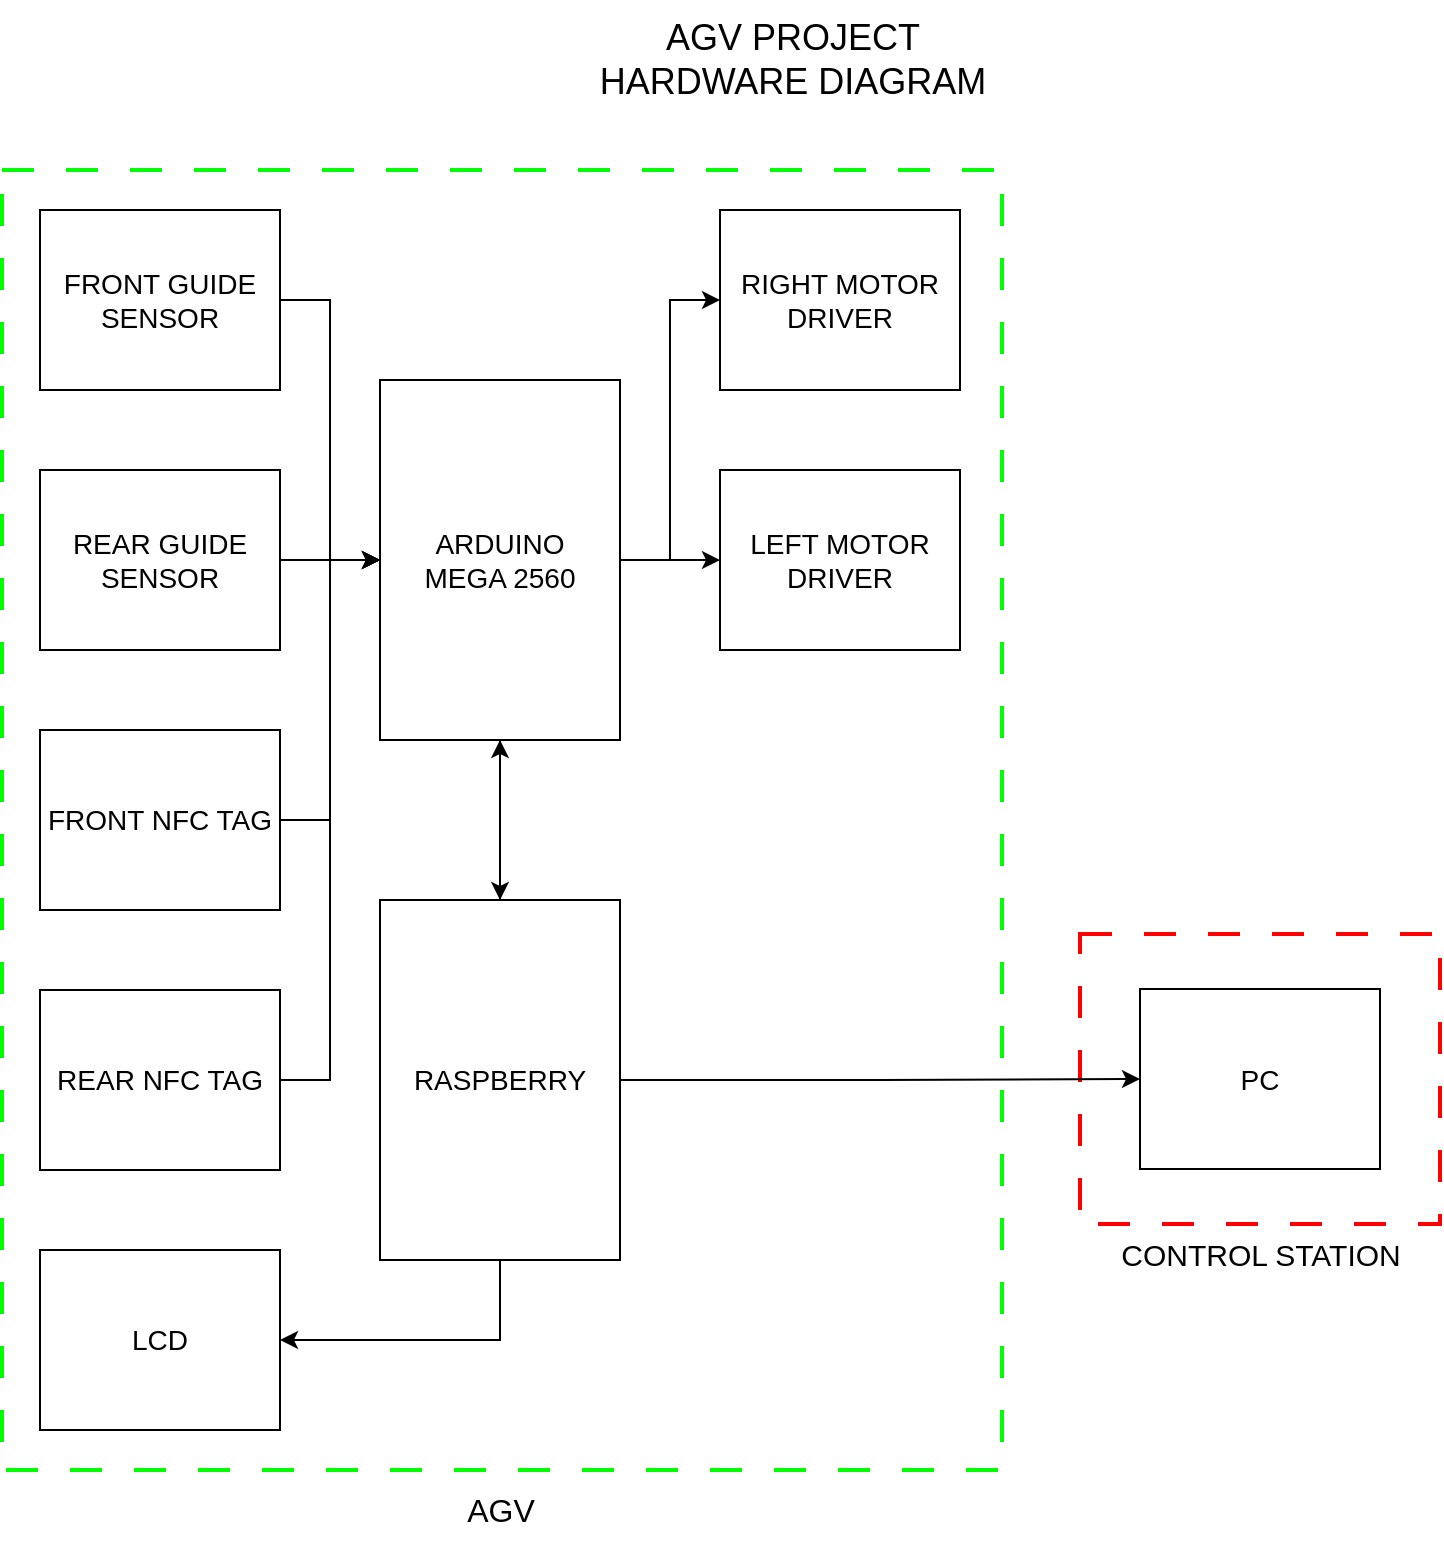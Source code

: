 <mxfile version="24.5.3" type="device" pages="2">
  <diagram name="LF Version" id="BoCJSDfqyEhz5-4L1Wte">
    <mxGraphModel dx="1500" dy="887" grid="1" gridSize="10" guides="1" tooltips="1" connect="1" arrows="1" fold="1" page="1" pageScale="1" pageWidth="1169" pageHeight="827" math="0" shadow="0">
      <root>
        <mxCell id="0" />
        <mxCell id="1" parent="0" />
        <mxCell id="S__H3cX94i0aIz5cis40-32" value="" style="whiteSpace=wrap;html=1;fillColor=none;dashed=1;dashPattern=8 8;strokeWidth=2;strokeColor=#FF0000;" parent="1" vertex="1">
          <mxGeometry x="729" y="502" width="180" height="145" as="geometry" />
        </mxCell>
        <mxCell id="S__H3cX94i0aIz5cis40-31" value="" style="whiteSpace=wrap;html=1;fillColor=none;dashed=1;dashPattern=8 8;strokeWidth=2;strokeColor=#00FF00;" parent="1" vertex="1">
          <mxGeometry x="190" y="120" width="500" height="650" as="geometry" />
        </mxCell>
        <mxCell id="S__H3cX94i0aIz5cis40-14" style="edgeStyle=orthogonalEdgeStyle;rounded=0;orthogonalLoop=1;jettySize=auto;html=1;exitX=1;exitY=0.5;exitDx=0;exitDy=0;entryX=0;entryY=0.5;entryDx=0;entryDy=0;" parent="1" source="S__H3cX94i0aIz5cis40-1" target="S__H3cX94i0aIz5cis40-11" edge="1">
          <mxGeometry relative="1" as="geometry" />
        </mxCell>
        <mxCell id="S__H3cX94i0aIz5cis40-15" style="edgeStyle=orthogonalEdgeStyle;rounded=0;orthogonalLoop=1;jettySize=auto;html=1;exitX=1;exitY=0.5;exitDx=0;exitDy=0;entryX=0;entryY=0.5;entryDx=0;entryDy=0;" parent="1" source="S__H3cX94i0aIz5cis40-1" target="S__H3cX94i0aIz5cis40-12" edge="1">
          <mxGeometry relative="1" as="geometry" />
        </mxCell>
        <mxCell id="S__H3cX94i0aIz5cis40-22" style="edgeStyle=orthogonalEdgeStyle;rounded=0;orthogonalLoop=1;jettySize=auto;html=1;exitX=0.5;exitY=1;exitDx=0;exitDy=0;entryX=0.5;entryY=0;entryDx=0;entryDy=0;" parent="1" source="S__H3cX94i0aIz5cis40-1" target="S__H3cX94i0aIz5cis40-2" edge="1">
          <mxGeometry relative="1" as="geometry" />
        </mxCell>
        <mxCell id="S__H3cX94i0aIz5cis40-1" value="ARDUINO&lt;br style=&quot;font-size: 14px;&quot;&gt;MEGA 2560" style="rounded=0;whiteSpace=wrap;html=1;fillColor=none;fontSize=14;" parent="1" vertex="1">
          <mxGeometry x="379" y="225" width="120" height="180" as="geometry" />
        </mxCell>
        <mxCell id="S__H3cX94i0aIz5cis40-21" style="edgeStyle=orthogonalEdgeStyle;rounded=0;orthogonalLoop=1;jettySize=auto;html=1;exitX=0.5;exitY=1;exitDx=0;exitDy=0;entryX=1;entryY=0.5;entryDx=0;entryDy=0;" parent="1" source="S__H3cX94i0aIz5cis40-2" target="S__H3cX94i0aIz5cis40-20" edge="1">
          <mxGeometry relative="1" as="geometry" />
        </mxCell>
        <mxCell id="S__H3cX94i0aIz5cis40-23" style="edgeStyle=orthogonalEdgeStyle;rounded=0;orthogonalLoop=1;jettySize=auto;html=1;exitX=0.5;exitY=0;exitDx=0;exitDy=0;entryX=0.5;entryY=1;entryDx=0;entryDy=0;" parent="1" source="S__H3cX94i0aIz5cis40-2" target="S__H3cX94i0aIz5cis40-1" edge="1">
          <mxGeometry relative="1" as="geometry" />
        </mxCell>
        <mxCell id="Y1DBJPfS2w74IIMn8xNh-1" style="edgeStyle=orthogonalEdgeStyle;rounded=0;orthogonalLoop=1;jettySize=auto;html=1;exitX=1;exitY=0.5;exitDx=0;exitDy=0;entryX=0;entryY=0.5;entryDx=0;entryDy=0;" edge="1" parent="1" source="S__H3cX94i0aIz5cis40-2" target="S__H3cX94i0aIz5cis40-24">
          <mxGeometry relative="1" as="geometry" />
        </mxCell>
        <mxCell id="S__H3cX94i0aIz5cis40-2" value="RASPBERRY" style="rounded=0;whiteSpace=wrap;html=1;fillColor=none;fontSize=14;" parent="1" vertex="1">
          <mxGeometry x="379" y="485" width="120" height="180" as="geometry" />
        </mxCell>
        <mxCell id="S__H3cX94i0aIz5cis40-16" style="edgeStyle=orthogonalEdgeStyle;rounded=0;orthogonalLoop=1;jettySize=auto;html=1;exitX=1;exitY=0.5;exitDx=0;exitDy=0;entryX=0;entryY=0.5;entryDx=0;entryDy=0;" parent="1" source="S__H3cX94i0aIz5cis40-3" target="S__H3cX94i0aIz5cis40-1" edge="1">
          <mxGeometry relative="1" as="geometry" />
        </mxCell>
        <mxCell id="S__H3cX94i0aIz5cis40-3" value="FRONT GUIDE SENSOR" style="rounded=0;whiteSpace=wrap;html=1;fillColor=none;fontSize=14;" parent="1" vertex="1">
          <mxGeometry x="209" y="140" width="120" height="90" as="geometry" />
        </mxCell>
        <mxCell id="S__H3cX94i0aIz5cis40-17" style="edgeStyle=orthogonalEdgeStyle;rounded=0;orthogonalLoop=1;jettySize=auto;html=1;exitX=1;exitY=0.5;exitDx=0;exitDy=0;entryX=0;entryY=0.5;entryDx=0;entryDy=0;" parent="1" source="S__H3cX94i0aIz5cis40-4" target="S__H3cX94i0aIz5cis40-1" edge="1">
          <mxGeometry relative="1" as="geometry" />
        </mxCell>
        <mxCell id="S__H3cX94i0aIz5cis40-4" value="REAR GUIDE SENSOR" style="rounded=0;whiteSpace=wrap;html=1;fillColor=none;fontSize=14;" parent="1" vertex="1">
          <mxGeometry x="209" y="270" width="120" height="90" as="geometry" />
        </mxCell>
        <mxCell id="S__H3cX94i0aIz5cis40-18" style="edgeStyle=orthogonalEdgeStyle;rounded=0;orthogonalLoop=1;jettySize=auto;html=1;exitX=1;exitY=0.5;exitDx=0;exitDy=0;entryX=0;entryY=0.5;entryDx=0;entryDy=0;" parent="1" source="S__H3cX94i0aIz5cis40-5" target="S__H3cX94i0aIz5cis40-1" edge="1">
          <mxGeometry relative="1" as="geometry" />
        </mxCell>
        <mxCell id="S__H3cX94i0aIz5cis40-5" value="FRONT NFC TAG" style="rounded=0;whiteSpace=wrap;html=1;fillColor=none;fontSize=14;" parent="1" vertex="1">
          <mxGeometry x="209" y="400" width="120" height="90" as="geometry" />
        </mxCell>
        <mxCell id="S__H3cX94i0aIz5cis40-19" style="edgeStyle=orthogonalEdgeStyle;rounded=0;orthogonalLoop=1;jettySize=auto;html=1;exitX=1;exitY=0.5;exitDx=0;exitDy=0;entryX=0;entryY=0.5;entryDx=0;entryDy=0;" parent="1" source="S__H3cX94i0aIz5cis40-6" target="S__H3cX94i0aIz5cis40-1" edge="1">
          <mxGeometry relative="1" as="geometry" />
        </mxCell>
        <mxCell id="S__H3cX94i0aIz5cis40-6" value="REAR NFC TAG" style="rounded=0;whiteSpace=wrap;html=1;fillColor=none;fontSize=14;" parent="1" vertex="1">
          <mxGeometry x="209" y="530" width="120" height="90" as="geometry" />
        </mxCell>
        <mxCell id="S__H3cX94i0aIz5cis40-11" value="RIGHT MOTOR&lt;div&gt;DRIVER&lt;/div&gt;" style="rounded=0;whiteSpace=wrap;html=1;fillColor=none;fontSize=14;" parent="1" vertex="1">
          <mxGeometry x="549" y="140" width="120" height="90" as="geometry" />
        </mxCell>
        <mxCell id="S__H3cX94i0aIz5cis40-12" value="LEFT MOTOR&lt;div&gt;DRIVER&lt;/div&gt;" style="rounded=0;whiteSpace=wrap;html=1;fillColor=none;fontSize=14;" parent="1" vertex="1">
          <mxGeometry x="549" y="270" width="120" height="90" as="geometry" />
        </mxCell>
        <mxCell id="S__H3cX94i0aIz5cis40-20" value="LCD" style="rounded=0;whiteSpace=wrap;html=1;fillColor=none;fontSize=14;" parent="1" vertex="1">
          <mxGeometry x="209" y="660" width="120" height="90" as="geometry" />
        </mxCell>
        <mxCell id="S__H3cX94i0aIz5cis40-24" value="PC" style="rounded=0;whiteSpace=wrap;html=1;fillColor=none;fontSize=14;" parent="1" vertex="1">
          <mxGeometry x="759" y="529.5" width="120" height="90" as="geometry" />
        </mxCell>
        <mxCell id="S__H3cX94i0aIz5cis40-30" value="AGV PROJECT&lt;div style=&quot;font-size: 18px;&quot;&gt;HARDWARE DIAGRAM&lt;/div&gt;" style="text;html=1;align=center;verticalAlign=middle;resizable=0;points=[];autosize=1;strokeColor=none;fillColor=none;spacing=2;fontSize=18;" parent="1" vertex="1">
          <mxGeometry x="475" y="35" width="220" height="60" as="geometry" />
        </mxCell>
        <mxCell id="S__H3cX94i0aIz5cis40-33" value="AGV" style="text;html=1;align=center;verticalAlign=middle;resizable=0;points=[];autosize=1;strokeColor=none;fillColor=none;fontSize=16;" parent="1" vertex="1">
          <mxGeometry x="409" y="775" width="60" height="30" as="geometry" />
        </mxCell>
        <mxCell id="S__H3cX94i0aIz5cis40-34" value="CONTROL STATION" style="text;html=1;align=center;verticalAlign=middle;resizable=0;points=[];autosize=1;strokeColor=none;fillColor=none;fontSize=15;" parent="1" vertex="1">
          <mxGeometry x="739" y="647" width="160" height="30" as="geometry" />
        </mxCell>
      </root>
    </mxGraphModel>
  </diagram>
  <diagram id="c2brPWjZpVyb2HLc_CcA" name="Page-2">
    <mxGraphModel dx="1500" dy="887" grid="1" gridSize="10" guides="1" tooltips="1" connect="1" arrows="1" fold="1" page="1" pageScale="1" pageWidth="1169" pageHeight="827" math="0" shadow="0">
      <root>
        <mxCell id="0" />
        <mxCell id="1" parent="0" />
        <mxCell id="riZTdau2E9-7L5hRGkA0-1" value="" style="whiteSpace=wrap;html=1;fillColor=none;dashed=1;dashPattern=8 8;strokeWidth=2;strokeColor=#FF0000;" vertex="1" parent="1">
          <mxGeometry x="729" y="462.5" width="180" height="145" as="geometry" />
        </mxCell>
        <mxCell id="riZTdau2E9-7L5hRGkA0-2" value="" style="whiteSpace=wrap;html=1;fillColor=none;dashed=1;dashPattern=8 8;strokeWidth=2;strokeColor=#00FF00;" vertex="1" parent="1">
          <mxGeometry x="190" y="120" width="500" height="650" as="geometry" />
        </mxCell>
        <mxCell id="riZTdau2E9-7L5hRGkA0-3" style="edgeStyle=orthogonalEdgeStyle;rounded=0;orthogonalLoop=1;jettySize=auto;html=1;exitX=1;exitY=0.5;exitDx=0;exitDy=0;entryX=0;entryY=0.5;entryDx=0;entryDy=0;" edge="1" parent="1" source="riZTdau2E9-7L5hRGkA0-6" target="riZTdau2E9-7L5hRGkA0-19">
          <mxGeometry relative="1" as="geometry" />
        </mxCell>
        <mxCell id="riZTdau2E9-7L5hRGkA0-4" style="edgeStyle=orthogonalEdgeStyle;rounded=0;orthogonalLoop=1;jettySize=auto;html=1;exitX=1;exitY=0.5;exitDx=0;exitDy=0;entryX=0;entryY=0.5;entryDx=0;entryDy=0;" edge="1" parent="1" source="riZTdau2E9-7L5hRGkA0-6" target="riZTdau2E9-7L5hRGkA0-20">
          <mxGeometry relative="1" as="geometry" />
        </mxCell>
        <mxCell id="riZTdau2E9-7L5hRGkA0-5" style="edgeStyle=orthogonalEdgeStyle;rounded=0;orthogonalLoop=1;jettySize=auto;html=1;exitX=0.5;exitY=1;exitDx=0;exitDy=0;entryX=0.5;entryY=0;entryDx=0;entryDy=0;" edge="1" parent="1" source="riZTdau2E9-7L5hRGkA0-6" target="riZTdau2E9-7L5hRGkA0-10">
          <mxGeometry relative="1" as="geometry" />
        </mxCell>
        <mxCell id="riZTdau2E9-7L5hRGkA0-6" value="ARDUINO&lt;br style=&quot;font-size: 14px;&quot;&gt;MEGA 2560" style="rounded=0;whiteSpace=wrap;html=1;fillColor=none;fontSize=14;" vertex="1" parent="1">
          <mxGeometry x="379" y="165" width="120" height="180" as="geometry" />
        </mxCell>
        <mxCell id="riZTdau2E9-7L5hRGkA0-8" style="edgeStyle=orthogonalEdgeStyle;rounded=0;orthogonalLoop=1;jettySize=auto;html=1;exitX=0.5;exitY=0;exitDx=0;exitDy=0;entryX=0.5;entryY=1;entryDx=0;entryDy=0;" edge="1" parent="1" source="riZTdau2E9-7L5hRGkA0-10" target="riZTdau2E9-7L5hRGkA0-6">
          <mxGeometry relative="1" as="geometry" />
        </mxCell>
        <mxCell id="riZTdau2E9-7L5hRGkA0-9" style="edgeStyle=orthogonalEdgeStyle;rounded=0;orthogonalLoop=1;jettySize=auto;html=1;exitX=1;exitY=0.5;exitDx=0;exitDy=0;entryX=0;entryY=0.5;entryDx=0;entryDy=0;" edge="1" parent="1" source="riZTdau2E9-7L5hRGkA0-10" target="riZTdau2E9-7L5hRGkA0-22">
          <mxGeometry relative="1" as="geometry" />
        </mxCell>
        <mxCell id="riZTdau2E9-7L5hRGkA0-29" style="edgeStyle=orthogonalEdgeStyle;rounded=0;orthogonalLoop=1;jettySize=auto;html=1;exitX=0;exitY=0.5;exitDx=0;exitDy=0;entryX=1;entryY=0.5;entryDx=0;entryDy=0;" edge="1" parent="1" source="riZTdau2E9-7L5hRGkA0-10" target="riZTdau2E9-7L5hRGkA0-27">
          <mxGeometry relative="1" as="geometry" />
        </mxCell>
        <mxCell id="riZTdau2E9-7L5hRGkA0-30" style="edgeStyle=orthogonalEdgeStyle;rounded=0;orthogonalLoop=1;jettySize=auto;html=1;exitX=0;exitY=0.5;exitDx=0;exitDy=0;entryX=1;entryY=0.5;entryDx=0;entryDy=0;" edge="1" parent="1" source="riZTdau2E9-7L5hRGkA0-10" target="riZTdau2E9-7L5hRGkA0-21">
          <mxGeometry relative="1" as="geometry" />
        </mxCell>
        <mxCell id="riZTdau2E9-7L5hRGkA0-31" style="edgeStyle=orthogonalEdgeStyle;rounded=0;orthogonalLoop=1;jettySize=auto;html=1;exitX=0;exitY=0.5;exitDx=0;exitDy=0;entryX=1;entryY=0.5;entryDx=0;entryDy=0;" edge="1" parent="1" source="riZTdau2E9-7L5hRGkA0-10" target="riZTdau2E9-7L5hRGkA0-28">
          <mxGeometry relative="1" as="geometry" />
        </mxCell>
        <mxCell id="riZTdau2E9-7L5hRGkA0-10" value="JETSON&lt;div&gt;NANO&lt;/div&gt;" style="rounded=0;whiteSpace=wrap;html=1;fillColor=none;fontSize=14;" vertex="1" parent="1">
          <mxGeometry x="379" y="445" width="120" height="180" as="geometry" />
        </mxCell>
        <mxCell id="riZTdau2E9-7L5hRGkA0-19" value="RIGHT MOTOR&lt;div&gt;DRIVER&lt;/div&gt;" style="rounded=0;whiteSpace=wrap;html=1;fillColor=none;fontSize=14;" vertex="1" parent="1">
          <mxGeometry x="549" y="140" width="120" height="90" as="geometry" />
        </mxCell>
        <mxCell id="riZTdau2E9-7L5hRGkA0-20" value="LEFT MOTOR&lt;div&gt;DRIVER&lt;/div&gt;" style="rounded=0;whiteSpace=wrap;html=1;fillColor=none;fontSize=14;" vertex="1" parent="1">
          <mxGeometry x="549" y="280" width="120" height="90" as="geometry" />
        </mxCell>
        <mxCell id="riZTdau2E9-7L5hRGkA0-21" value="LCD" style="rounded=0;whiteSpace=wrap;html=1;fillColor=none;fontSize=14;" vertex="1" parent="1">
          <mxGeometry x="209" y="640" width="120" height="90" as="geometry" />
        </mxCell>
        <mxCell id="riZTdau2E9-7L5hRGkA0-22" value="PC" style="rounded=0;whiteSpace=wrap;html=1;fillColor=none;fontSize=14;" vertex="1" parent="1">
          <mxGeometry x="759" y="490" width="120" height="90" as="geometry" />
        </mxCell>
        <mxCell id="riZTdau2E9-7L5hRGkA0-23" value="AGV PROJECT&lt;div style=&quot;font-size: 18px;&quot;&gt;HARDWARE DIAGRAM&lt;/div&gt;" style="text;html=1;align=center;verticalAlign=middle;resizable=0;points=[];autosize=1;strokeColor=none;fillColor=none;spacing=2;fontSize=18;" vertex="1" parent="1">
          <mxGeometry x="475" y="35" width="220" height="60" as="geometry" />
        </mxCell>
        <mxCell id="riZTdau2E9-7L5hRGkA0-24" value="AGV" style="text;html=1;align=center;verticalAlign=middle;resizable=0;points=[];autosize=1;strokeColor=none;fillColor=none;fontSize=16;" vertex="1" parent="1">
          <mxGeometry x="409" y="775" width="60" height="30" as="geometry" />
        </mxCell>
        <mxCell id="riZTdau2E9-7L5hRGkA0-25" value="CONTROL STATION" style="text;html=1;align=center;verticalAlign=middle;resizable=0;points=[];autosize=1;strokeColor=none;fillColor=none;fontSize=15;" vertex="1" parent="1">
          <mxGeometry x="739" y="610" width="160" height="30" as="geometry" />
        </mxCell>
        <mxCell id="riZTdau2E9-7L5hRGkA0-27" value="Front Lidar" style="rounded=0;whiteSpace=wrap;html=1;fillColor=none;fontSize=14;" vertex="1" parent="1">
          <mxGeometry x="209" y="340" width="120" height="90" as="geometry" />
        </mxCell>
        <mxCell id="riZTdau2E9-7L5hRGkA0-28" value="Front Lidar" style="rounded=0;whiteSpace=wrap;html=1;fillColor=none;fontSize=14;" vertex="1" parent="1">
          <mxGeometry x="209" y="490" width="120" height="90" as="geometry" />
        </mxCell>
      </root>
    </mxGraphModel>
  </diagram>
</mxfile>
